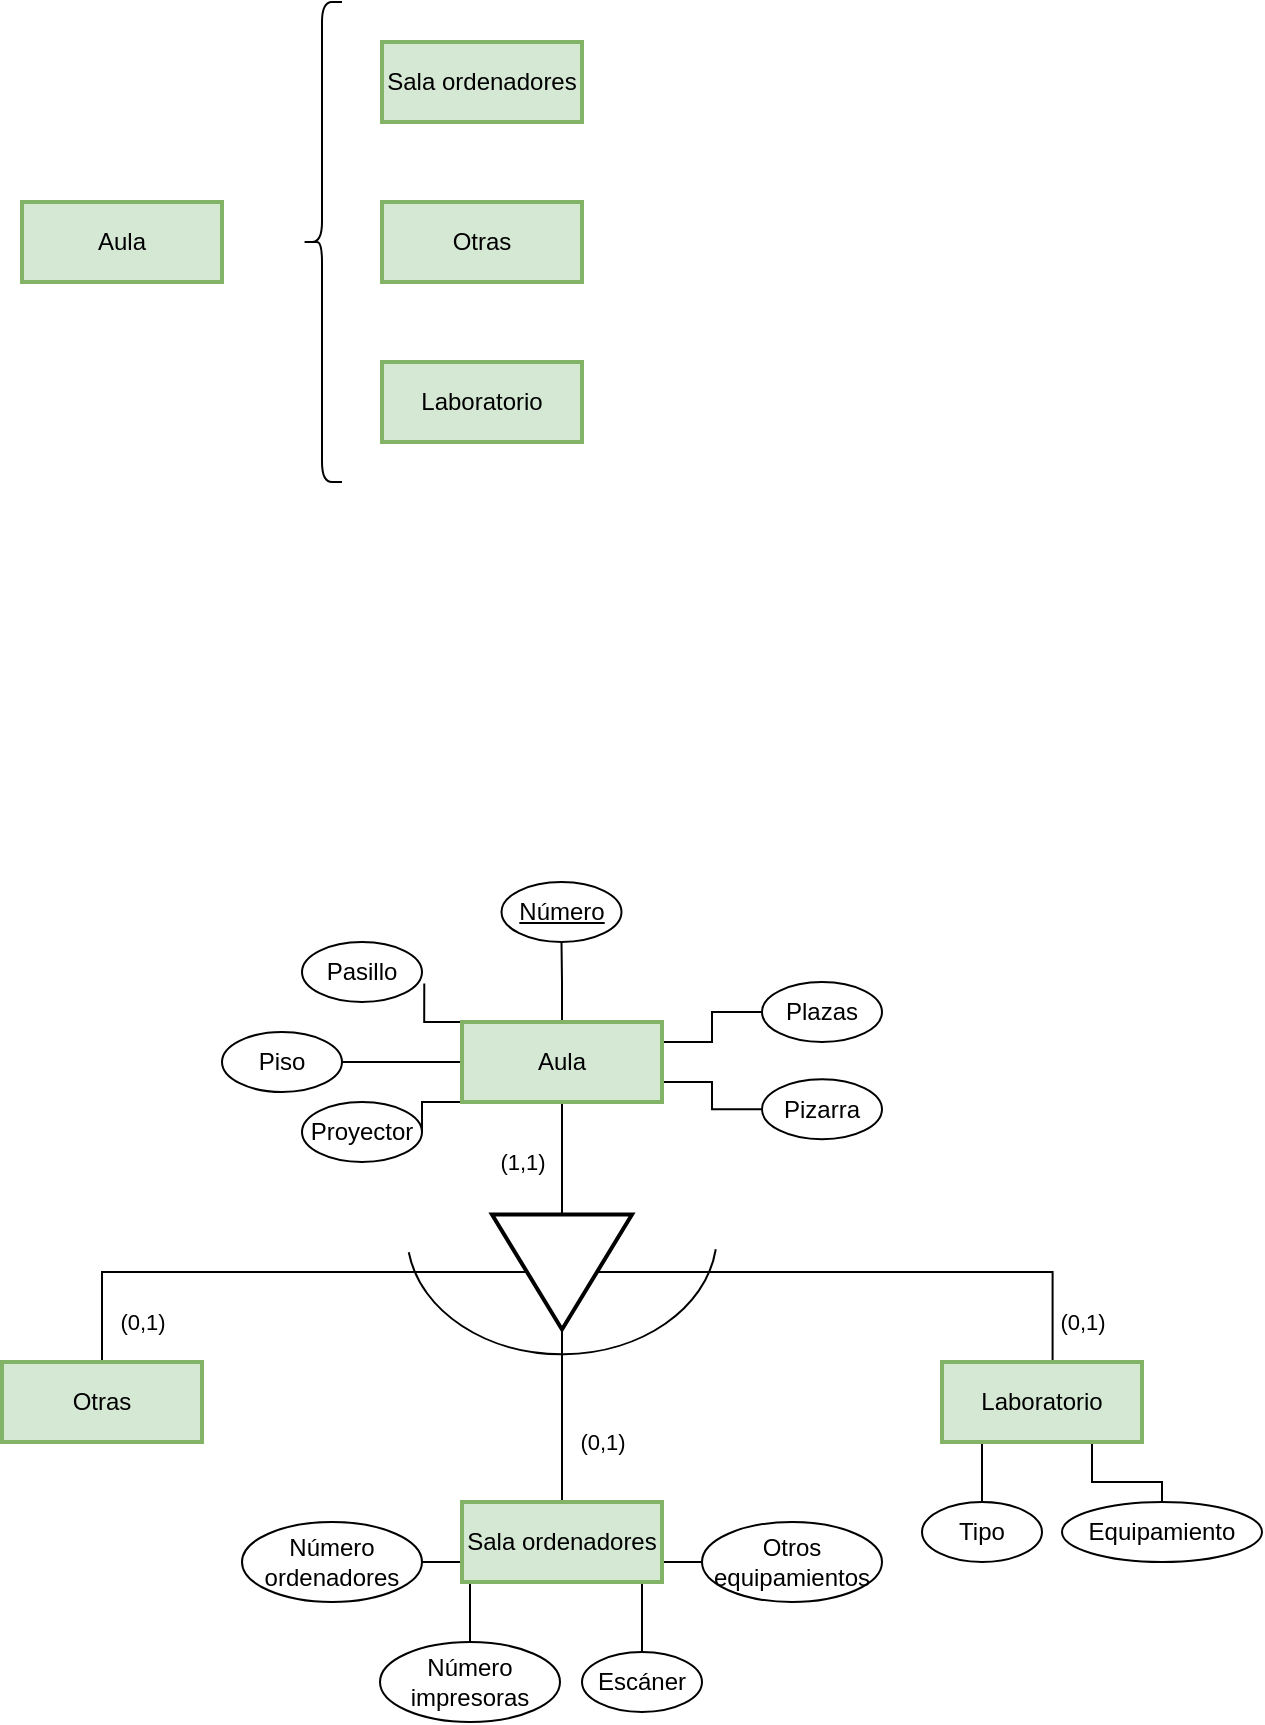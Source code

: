 <mxfile version="20.5.1" type="github">
  <diagram id="nxcZpZpxR1ZIRJ6YhfR1" name="Página-1">
    <mxGraphModel dx="2426" dy="1308" grid="1" gridSize="10" guides="1" tooltips="1" connect="1" arrows="1" fold="1" page="1" pageScale="1" pageWidth="827" pageHeight="1169" math="0" shadow="0">
      <root>
        <mxCell id="0" />
        <mxCell id="1" parent="0" />
        <mxCell id="Icbae6YLR4LdgEvrfGCM-2" value="Aula" style="whiteSpace=wrap;html=1;align=center;strokeWidth=2;fillColor=#d5e8d4;strokeColor=#82b366;" parent="1" vertex="1">
          <mxGeometry x="190" y="360" width="100" height="40" as="geometry" />
        </mxCell>
        <mxCell id="Icbae6YLR4LdgEvrfGCM-6" value="Sala ordenadores" style="whiteSpace=wrap;html=1;align=center;strokeWidth=2;fillColor=#d5e8d4;strokeColor=#82b366;" parent="1" vertex="1">
          <mxGeometry x="370" y="280" width="100" height="40" as="geometry" />
        </mxCell>
        <mxCell id="Icbae6YLR4LdgEvrfGCM-7" value="Laboratorio" style="whiteSpace=wrap;html=1;align=center;strokeWidth=2;fillColor=#d5e8d4;strokeColor=#82b366;" parent="1" vertex="1">
          <mxGeometry x="370" y="440" width="100" height="40" as="geometry" />
        </mxCell>
        <mxCell id="Icbae6YLR4LdgEvrfGCM-8" value="Otras" style="whiteSpace=wrap;html=1;align=center;strokeWidth=2;fillColor=#d5e8d4;strokeColor=#82b366;" parent="1" vertex="1">
          <mxGeometry x="370" y="360" width="100" height="40" as="geometry" />
        </mxCell>
        <mxCell id="Icbae6YLR4LdgEvrfGCM-12" style="edgeStyle=orthogonalEdgeStyle;rounded=0;orthogonalLoop=1;jettySize=auto;html=1;exitX=0.5;exitY=1;exitDx=0;exitDy=0;entryX=0;entryY=0.5;entryDx=0;entryDy=0;endArrow=none;endFill=0;" parent="1" source="Icbae6YLR4LdgEvrfGCM-13" target="Icbae6YLR4LdgEvrfGCM-17" edge="1">
          <mxGeometry relative="1" as="geometry" />
        </mxCell>
        <mxCell id="n6CnyajKCE-qFhKPRS6L-28" value="(1,1)" style="edgeLabel;html=1;align=center;verticalAlign=middle;resizable=0;points=[];" vertex="1" connectable="0" parent="Icbae6YLR4LdgEvrfGCM-12">
          <mxGeometry x="0.202" y="-1" relative="1" as="geometry">
            <mxPoint x="-19" y="-4" as="offset" />
          </mxGeometry>
        </mxCell>
        <mxCell id="n6CnyajKCE-qFhKPRS6L-20" style="edgeStyle=orthogonalEdgeStyle;rounded=0;orthogonalLoop=1;jettySize=auto;html=1;exitX=0.5;exitY=0;exitDx=0;exitDy=0;entryX=0.5;entryY=1;entryDx=0;entryDy=0;endArrow=none;endFill=0;" edge="1" parent="1" source="Icbae6YLR4LdgEvrfGCM-13" target="n6CnyajKCE-qFhKPRS6L-19">
          <mxGeometry relative="1" as="geometry" />
        </mxCell>
        <mxCell id="n6CnyajKCE-qFhKPRS6L-21" style="edgeStyle=orthogonalEdgeStyle;rounded=0;orthogonalLoop=1;jettySize=auto;html=1;exitX=0;exitY=0;exitDx=0;exitDy=0;entryX=1.019;entryY=0.69;entryDx=0;entryDy=0;entryPerimeter=0;endArrow=none;endFill=0;" edge="1" parent="1" source="Icbae6YLR4LdgEvrfGCM-13" target="n6CnyajKCE-qFhKPRS6L-15">
          <mxGeometry relative="1" as="geometry" />
        </mxCell>
        <mxCell id="n6CnyajKCE-qFhKPRS6L-22" style="edgeStyle=orthogonalEdgeStyle;rounded=0;orthogonalLoop=1;jettySize=auto;html=1;exitX=0;exitY=1;exitDx=0;exitDy=0;entryX=1;entryY=0.5;entryDx=0;entryDy=0;endArrow=none;endFill=0;" edge="1" parent="1" source="Icbae6YLR4LdgEvrfGCM-13" target="n6CnyajKCE-qFhKPRS6L-17">
          <mxGeometry relative="1" as="geometry" />
        </mxCell>
        <mxCell id="n6CnyajKCE-qFhKPRS6L-23" style="edgeStyle=orthogonalEdgeStyle;rounded=0;orthogonalLoop=1;jettySize=auto;html=1;exitX=0;exitY=0.5;exitDx=0;exitDy=0;entryX=1;entryY=0.5;entryDx=0;entryDy=0;endArrow=none;endFill=0;" edge="1" parent="1" source="Icbae6YLR4LdgEvrfGCM-13" target="n6CnyajKCE-qFhKPRS6L-14">
          <mxGeometry relative="1" as="geometry" />
        </mxCell>
        <mxCell id="n6CnyajKCE-qFhKPRS6L-26" style="edgeStyle=orthogonalEdgeStyle;rounded=0;orthogonalLoop=1;jettySize=auto;html=1;exitX=1;exitY=0.25;exitDx=0;exitDy=0;entryX=0;entryY=0.5;entryDx=0;entryDy=0;endArrow=none;endFill=0;" edge="1" parent="1" source="Icbae6YLR4LdgEvrfGCM-13" target="n6CnyajKCE-qFhKPRS6L-16">
          <mxGeometry relative="1" as="geometry" />
        </mxCell>
        <mxCell id="n6CnyajKCE-qFhKPRS6L-27" style="edgeStyle=orthogonalEdgeStyle;rounded=0;orthogonalLoop=1;jettySize=auto;html=1;exitX=1;exitY=0.75;exitDx=0;exitDy=0;entryX=0;entryY=0.5;entryDx=0;entryDy=0;endArrow=none;endFill=0;" edge="1" parent="1" source="Icbae6YLR4LdgEvrfGCM-13" target="n6CnyajKCE-qFhKPRS6L-18">
          <mxGeometry relative="1" as="geometry" />
        </mxCell>
        <mxCell id="Icbae6YLR4LdgEvrfGCM-13" value="Aula" style="whiteSpace=wrap;html=1;align=center;strokeWidth=2;fillColor=#d5e8d4;strokeColor=#82b366;" parent="1" vertex="1">
          <mxGeometry x="410" y="770" width="100" height="40" as="geometry" />
        </mxCell>
        <mxCell id="Icbae6YLR4LdgEvrfGCM-14" style="edgeStyle=orthogonalEdgeStyle;rounded=0;orthogonalLoop=1;jettySize=auto;html=1;exitX=0.5;exitY=1;exitDx=0;exitDy=0;entryX=0.5;entryY=0;entryDx=0;entryDy=0;endArrow=none;endFill=0;" parent="1" source="Icbae6YLR4LdgEvrfGCM-17" target="Icbae6YLR4LdgEvrfGCM-18" edge="1">
          <mxGeometry relative="1" as="geometry" />
        </mxCell>
        <mxCell id="n6CnyajKCE-qFhKPRS6L-30" value="(0,1)" style="edgeLabel;html=1;align=center;verticalAlign=middle;resizable=0;points=[];" vertex="1" connectable="0" parent="Icbae6YLR4LdgEvrfGCM-14">
          <mxGeometry x="0.741" y="-2" relative="1" as="geometry">
            <mxPoint x="22" y="13" as="offset" />
          </mxGeometry>
        </mxCell>
        <mxCell id="Icbae6YLR4LdgEvrfGCM-15" style="edgeStyle=orthogonalEdgeStyle;rounded=0;orthogonalLoop=1;jettySize=auto;html=1;exitX=0.5;exitY=0;exitDx=0;exitDy=0;entryX=0.553;entryY=0.018;entryDx=0;entryDy=0;entryPerimeter=0;endArrow=none;endFill=0;" parent="1" source="Icbae6YLR4LdgEvrfGCM-17" target="Icbae6YLR4LdgEvrfGCM-20" edge="1">
          <mxGeometry relative="1" as="geometry" />
        </mxCell>
        <mxCell id="Icbae6YLR4LdgEvrfGCM-16" style="edgeStyle=orthogonalEdgeStyle;rounded=0;orthogonalLoop=1;jettySize=auto;html=1;exitX=1;exitY=0.5;exitDx=0;exitDy=0;endArrow=none;endFill=0;" parent="1" source="Icbae6YLR4LdgEvrfGCM-17" target="Icbae6YLR4LdgEvrfGCM-19" edge="1">
          <mxGeometry relative="1" as="geometry" />
        </mxCell>
        <mxCell id="Icbae6YLR4LdgEvrfGCM-17" value="" style="triangle;whiteSpace=wrap;html=1;strokeWidth=2;rotation=90;" parent="1" vertex="1">
          <mxGeometry x="431.25" y="860" width="57.5" height="70" as="geometry" />
        </mxCell>
        <mxCell id="Icbae6YLR4LdgEvrfGCM-18" value="Otras" style="whiteSpace=wrap;html=1;align=center;strokeWidth=2;fillColor=#d5e8d4;strokeColor=#82b366;" parent="1" vertex="1">
          <mxGeometry x="180" y="940" width="100" height="40" as="geometry" />
        </mxCell>
        <mxCell id="n6CnyajKCE-qFhKPRS6L-5" style="edgeStyle=orthogonalEdgeStyle;rounded=0;orthogonalLoop=1;jettySize=auto;html=1;exitX=0;exitY=0.75;exitDx=0;exitDy=0;entryX=1;entryY=0.5;entryDx=0;entryDy=0;endArrow=none;endFill=0;" edge="1" parent="1" source="Icbae6YLR4LdgEvrfGCM-19" target="n6CnyajKCE-qFhKPRS6L-1">
          <mxGeometry relative="1" as="geometry" />
        </mxCell>
        <mxCell id="n6CnyajKCE-qFhKPRS6L-6" style="edgeStyle=orthogonalEdgeStyle;rounded=0;orthogonalLoop=1;jettySize=auto;html=1;exitX=1;exitY=0.75;exitDx=0;exitDy=0;entryX=0;entryY=0.5;entryDx=0;entryDy=0;endArrow=none;endFill=0;" edge="1" parent="1" source="Icbae6YLR4LdgEvrfGCM-19" target="n6CnyajKCE-qFhKPRS6L-4">
          <mxGeometry relative="1" as="geometry" />
        </mxCell>
        <mxCell id="n6CnyajKCE-qFhKPRS6L-7" style="edgeStyle=orthogonalEdgeStyle;rounded=0;orthogonalLoop=1;jettySize=auto;html=1;exitX=0.75;exitY=1;exitDx=0;exitDy=0;entryX=0.5;entryY=0;entryDx=0;entryDy=0;endArrow=none;endFill=0;" edge="1" parent="1" source="Icbae6YLR4LdgEvrfGCM-19" target="n6CnyajKCE-qFhKPRS6L-2">
          <mxGeometry relative="1" as="geometry" />
        </mxCell>
        <mxCell id="n6CnyajKCE-qFhKPRS6L-8" style="edgeStyle=orthogonalEdgeStyle;rounded=0;orthogonalLoop=1;jettySize=auto;html=1;exitX=0.25;exitY=1;exitDx=0;exitDy=0;entryX=0.5;entryY=0;entryDx=0;entryDy=0;endArrow=none;endFill=0;" edge="1" parent="1" source="Icbae6YLR4LdgEvrfGCM-19" target="n6CnyajKCE-qFhKPRS6L-3">
          <mxGeometry relative="1" as="geometry" />
        </mxCell>
        <mxCell id="Icbae6YLR4LdgEvrfGCM-19" value="Sala ordenadores" style="whiteSpace=wrap;html=1;align=center;strokeWidth=2;fillColor=#d5e8d4;strokeColor=#82b366;" parent="1" vertex="1">
          <mxGeometry x="410" y="1010" width="100" height="40" as="geometry" />
        </mxCell>
        <mxCell id="n6CnyajKCE-qFhKPRS6L-11" style="edgeStyle=orthogonalEdgeStyle;rounded=0;orthogonalLoop=1;jettySize=auto;html=1;exitX=0.75;exitY=1;exitDx=0;exitDy=0;entryX=0.5;entryY=0;entryDx=0;entryDy=0;endArrow=none;endFill=0;" edge="1" parent="1" source="Icbae6YLR4LdgEvrfGCM-20" target="n6CnyajKCE-qFhKPRS6L-10">
          <mxGeometry relative="1" as="geometry" />
        </mxCell>
        <mxCell id="n6CnyajKCE-qFhKPRS6L-12" style="edgeStyle=orthogonalEdgeStyle;rounded=0;orthogonalLoop=1;jettySize=auto;html=1;exitX=0.25;exitY=1;exitDx=0;exitDy=0;entryX=0.5;entryY=0;entryDx=0;entryDy=0;endArrow=none;endFill=0;" edge="1" parent="1" source="Icbae6YLR4LdgEvrfGCM-20" target="n6CnyajKCE-qFhKPRS6L-9">
          <mxGeometry relative="1" as="geometry" />
        </mxCell>
        <mxCell id="Icbae6YLR4LdgEvrfGCM-20" value="Laboratorio" style="whiteSpace=wrap;html=1;align=center;strokeWidth=2;fillColor=#d5e8d4;strokeColor=#82b366;" parent="1" vertex="1">
          <mxGeometry x="650" y="940" width="100" height="40" as="geometry" />
        </mxCell>
        <mxCell id="n6CnyajKCE-qFhKPRS6L-1" value="Número ordenadores" style="ellipse;whiteSpace=wrap;html=1;align=center;" vertex="1" parent="1">
          <mxGeometry x="300" y="1020" width="90" height="40" as="geometry" />
        </mxCell>
        <mxCell id="n6CnyajKCE-qFhKPRS6L-2" value="Escáner" style="ellipse;whiteSpace=wrap;html=1;align=center;" vertex="1" parent="1">
          <mxGeometry x="470" y="1085" width="60" height="30" as="geometry" />
        </mxCell>
        <mxCell id="n6CnyajKCE-qFhKPRS6L-3" value="Número impresoras" style="ellipse;whiteSpace=wrap;html=1;align=center;" vertex="1" parent="1">
          <mxGeometry x="369" y="1080" width="90" height="40" as="geometry" />
        </mxCell>
        <mxCell id="n6CnyajKCE-qFhKPRS6L-4" value="Otros equipamientos" style="ellipse;whiteSpace=wrap;html=1;align=center;" vertex="1" parent="1">
          <mxGeometry x="530" y="1020" width="90" height="40" as="geometry" />
        </mxCell>
        <mxCell id="n6CnyajKCE-qFhKPRS6L-9" value="Tipo" style="ellipse;whiteSpace=wrap;html=1;align=center;" vertex="1" parent="1">
          <mxGeometry x="640" y="1010" width="60" height="30" as="geometry" />
        </mxCell>
        <mxCell id="n6CnyajKCE-qFhKPRS6L-10" value="Equipamiento" style="ellipse;whiteSpace=wrap;html=1;align=center;" vertex="1" parent="1">
          <mxGeometry x="710" y="1010" width="100" height="30" as="geometry" />
        </mxCell>
        <mxCell id="n6CnyajKCE-qFhKPRS6L-13" value="" style="verticalLabelPosition=bottom;verticalAlign=top;html=1;shape=mxgraph.basic.arc;startAngle=0.52;endAngle=0.976;rotation=-90;" vertex="1" parent="1">
          <mxGeometry x="400" y="798.62" width="120" height="155" as="geometry" />
        </mxCell>
        <mxCell id="n6CnyajKCE-qFhKPRS6L-14" value="Piso" style="ellipse;whiteSpace=wrap;html=1;align=center;" vertex="1" parent="1">
          <mxGeometry x="290" y="775" width="60" height="30" as="geometry" />
        </mxCell>
        <mxCell id="n6CnyajKCE-qFhKPRS6L-15" value="Pasillo" style="ellipse;whiteSpace=wrap;html=1;align=center;" vertex="1" parent="1">
          <mxGeometry x="330" y="730" width="60" height="30" as="geometry" />
        </mxCell>
        <mxCell id="n6CnyajKCE-qFhKPRS6L-16" value="Plazas" style="ellipse;whiteSpace=wrap;html=1;align=center;" vertex="1" parent="1">
          <mxGeometry x="560" y="750" width="60" height="30" as="geometry" />
        </mxCell>
        <mxCell id="n6CnyajKCE-qFhKPRS6L-17" value="Proyector" style="ellipse;whiteSpace=wrap;html=1;align=center;" vertex="1" parent="1">
          <mxGeometry x="330" y="810" width="60" height="30" as="geometry" />
        </mxCell>
        <mxCell id="n6CnyajKCE-qFhKPRS6L-18" value="Pizarra" style="ellipse;whiteSpace=wrap;html=1;align=center;" vertex="1" parent="1">
          <mxGeometry x="560" y="798.62" width="60" height="30" as="geometry" />
        </mxCell>
        <mxCell id="n6CnyajKCE-qFhKPRS6L-19" value="Número" style="ellipse;whiteSpace=wrap;html=1;align=center;fontStyle=4" vertex="1" parent="1">
          <mxGeometry x="429.75" y="700" width="60" height="30" as="geometry" />
        </mxCell>
        <mxCell id="n6CnyajKCE-qFhKPRS6L-31" value="(0,1)" style="edgeLabel;html=1;align=center;verticalAlign=middle;resizable=0;points=[];" vertex="1" connectable="0" parent="1">
          <mxGeometry x="480.0" y="979.996" as="geometry" />
        </mxCell>
        <mxCell id="n6CnyajKCE-qFhKPRS6L-34" value="(0,1)" style="edgeLabel;html=1;align=center;verticalAlign=middle;resizable=0;points=[];" vertex="1" connectable="0" parent="1">
          <mxGeometry x="720.0" y="919.996" as="geometry" />
        </mxCell>
        <mxCell id="n6CnyajKCE-qFhKPRS6L-35" value="" style="shape=curlyBracket;whiteSpace=wrap;html=1;rounded=1;" vertex="1" parent="1">
          <mxGeometry x="330" y="260" width="20" height="240" as="geometry" />
        </mxCell>
      </root>
    </mxGraphModel>
  </diagram>
</mxfile>
